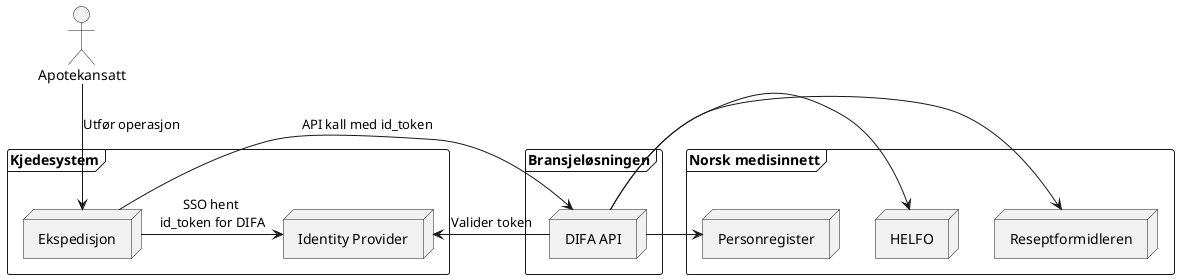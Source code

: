 @startuml

actor Apotekansatt
frame Kjedesystem {
    node IdP as "Identity Provider"
    node POS as "Ekspedisjon"
}

Apotekansatt -down-> POS: Utfør operasjon
POS -> IdP: SSO hent \nid_token for DIFA


frame Bransjeløsningen {
    node DIFA as "DIFA API"
}

frame "Norsk medisinnett" {
    node RF as "Reseptformidleren"
    node Personregister
    node HELFO
}

POS -> DIFA: API kall med id_token
DIFA -> IdP: Valider token
DIFA -> RF
DIFA -> HELFO
DIFA -> Personregister

@enduml